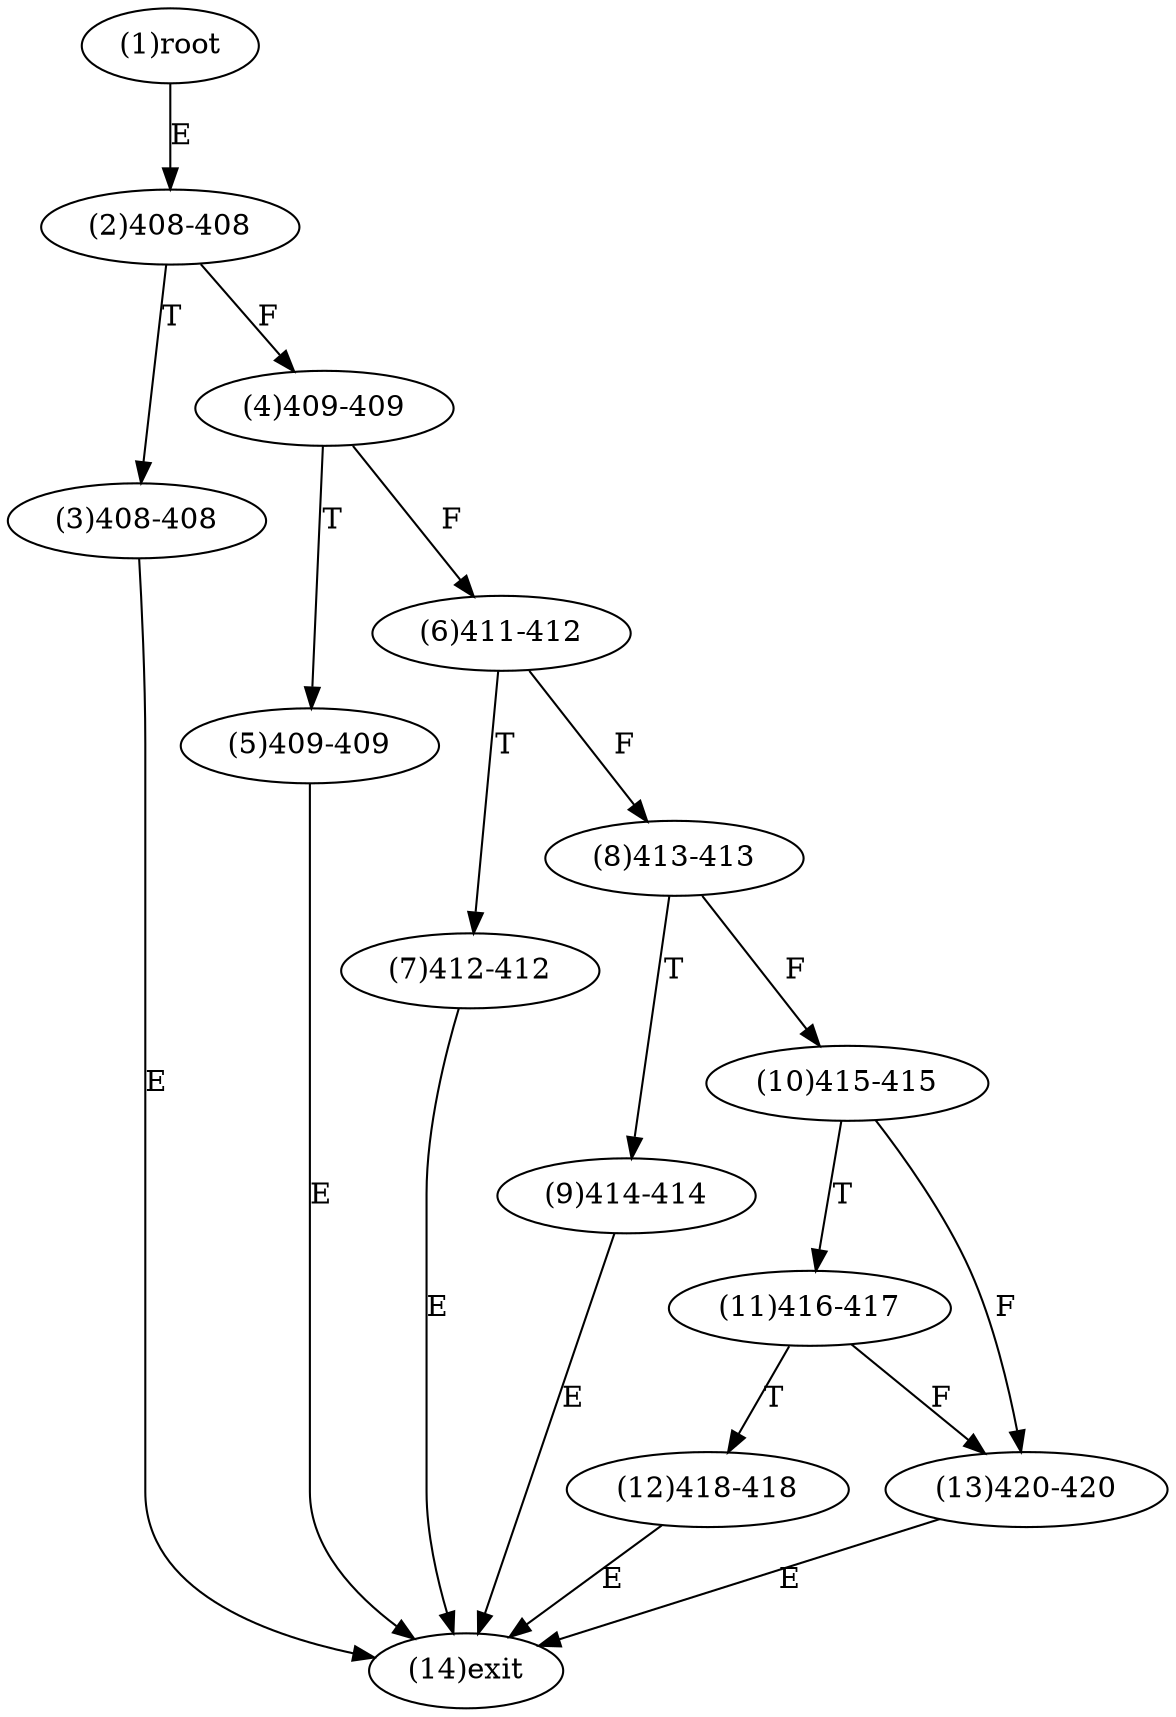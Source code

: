digraph "" { 
1[ label="(1)root"];
2[ label="(2)408-408"];
3[ label="(3)408-408"];
4[ label="(4)409-409"];
5[ label="(5)409-409"];
6[ label="(6)411-412"];
7[ label="(7)412-412"];
8[ label="(8)413-413"];
9[ label="(9)414-414"];
10[ label="(10)415-415"];
11[ label="(11)416-417"];
12[ label="(12)418-418"];
13[ label="(13)420-420"];
14[ label="(14)exit"];
1->2[ label="E"];
2->4[ label="F"];
2->3[ label="T"];
3->14[ label="E"];
4->6[ label="F"];
4->5[ label="T"];
5->14[ label="E"];
6->8[ label="F"];
6->7[ label="T"];
7->14[ label="E"];
8->10[ label="F"];
8->9[ label="T"];
9->14[ label="E"];
10->13[ label="F"];
10->11[ label="T"];
11->13[ label="F"];
11->12[ label="T"];
12->14[ label="E"];
13->14[ label="E"];
}